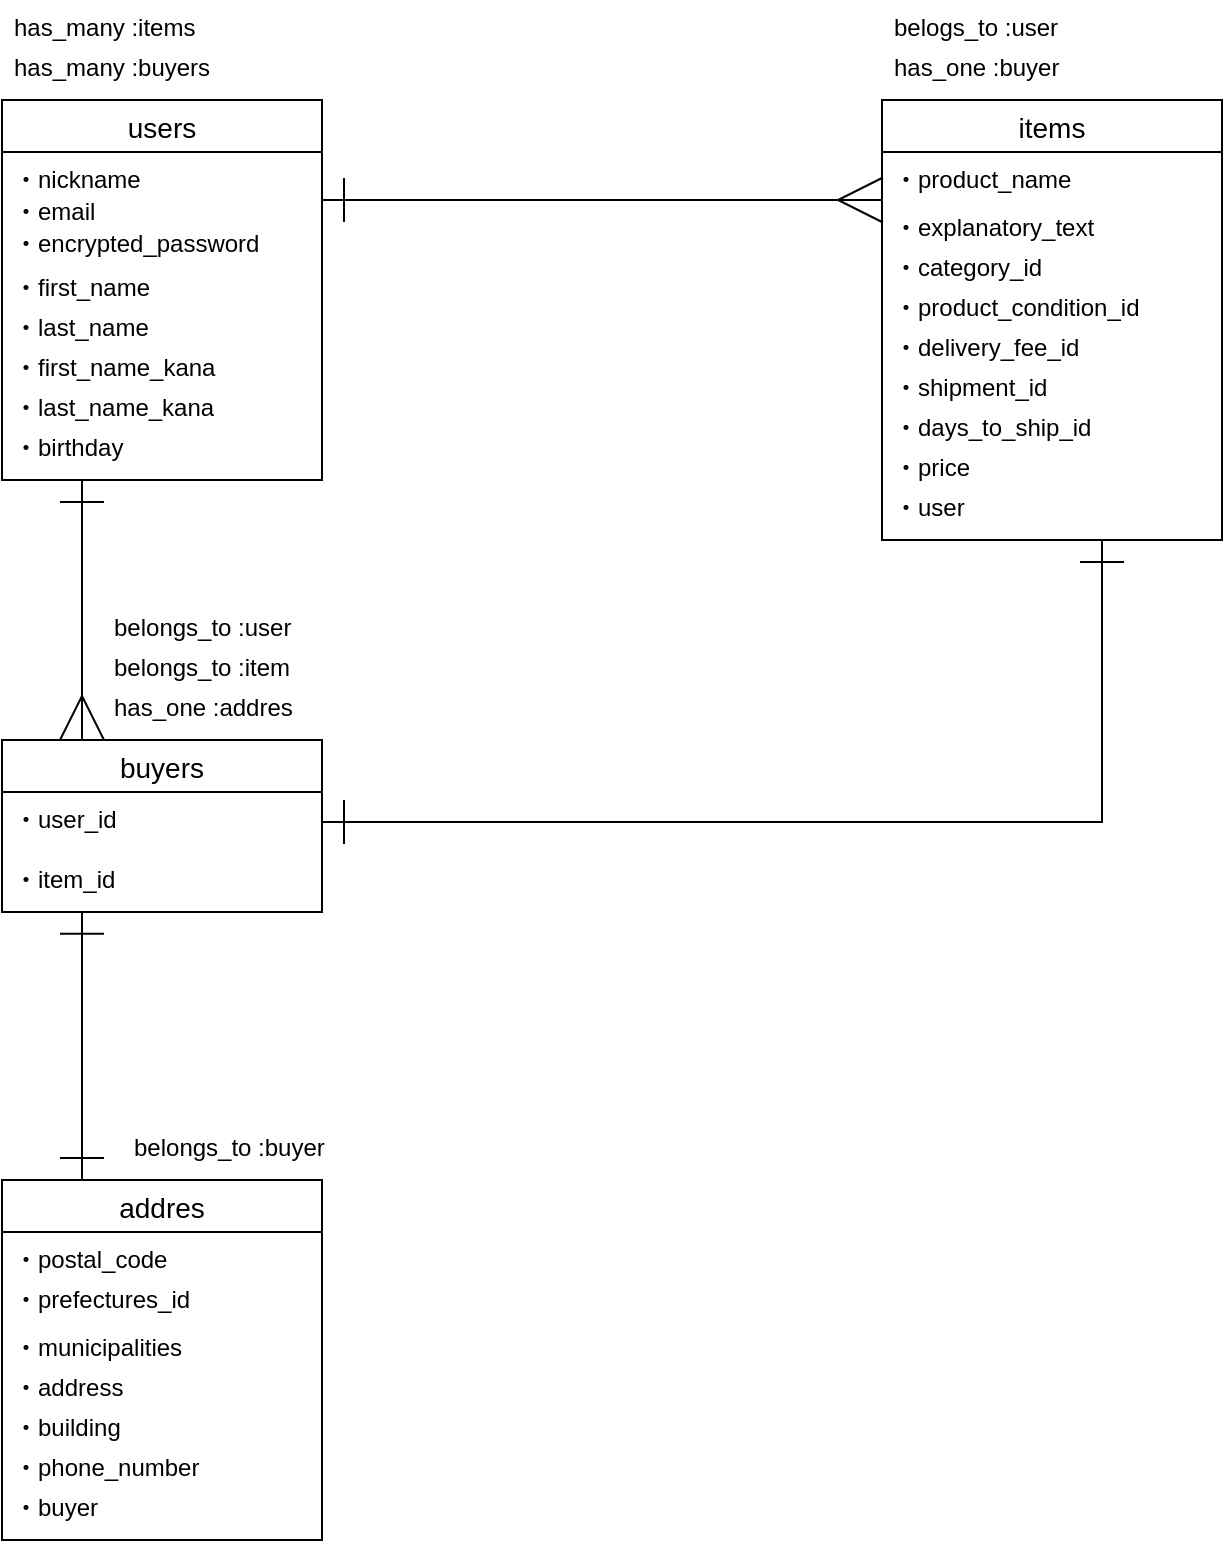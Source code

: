 <mxfile>
    <diagram id="glcmGBBrhRFUydDeI8kB" name="ページ1">
        <mxGraphModel dx="882" dy="515" grid="1" gridSize="10" guides="1" tooltips="1" connect="1" arrows="1" fold="1" page="1" pageScale="1" pageWidth="850" pageHeight="1100" math="0" shadow="0">
            <root>
                <mxCell id="0"/>
                <mxCell id="1" parent="0"/>
                <mxCell id="15" value="users" style="swimlane;fontStyle=0;childLayout=stackLayout;horizontal=1;startSize=26;horizontalStack=0;resizeParent=1;resizeParentMax=0;resizeLast=0;collapsible=1;marginBottom=0;align=center;fontSize=14;" parent="1" vertex="1">
                    <mxGeometry x="140" y="140" width="160" height="190" as="geometry"/>
                </mxCell>
                <mxCell id="17" value="・nickname" style="text;strokeColor=none;fillColor=none;spacingLeft=4;spacingRight=4;overflow=hidden;rotatable=0;points=[[0,0.5],[1,0.5]];portConstraint=eastwest;fontSize=12;" parent="15" vertex="1">
                    <mxGeometry y="26" width="160" height="16" as="geometry"/>
                </mxCell>
                <mxCell id="44" value="・email" style="text;strokeColor=none;fillColor=none;spacingLeft=4;spacingRight=4;overflow=hidden;rotatable=0;points=[[0,0.5],[1,0.5]];portConstraint=eastwest;fontSize=12;" parent="15" vertex="1">
                    <mxGeometry y="42" width="160" height="16" as="geometry"/>
                </mxCell>
                <mxCell id="18" value="・encrypted_password" style="text;strokeColor=none;fillColor=none;spacingLeft=4;spacingRight=4;overflow=hidden;rotatable=0;points=[[0,0.5],[1,0.5]];portConstraint=eastwest;fontSize=12;" parent="15" vertex="1">
                    <mxGeometry y="58" width="160" height="22" as="geometry"/>
                </mxCell>
                <mxCell id="68" value="・first_name" style="text;strokeColor=none;fillColor=none;spacingLeft=4;spacingRight=4;overflow=hidden;rotatable=0;points=[[0,0.5],[1,0.5]];portConstraint=eastwest;fontSize=12;" parent="15" vertex="1">
                    <mxGeometry y="80" width="160" height="20" as="geometry"/>
                </mxCell>
                <mxCell id="70" value="・last_name" style="text;strokeColor=none;fillColor=none;spacingLeft=4;spacingRight=4;overflow=hidden;rotatable=0;points=[[0,0.5],[1,0.5]];portConstraint=eastwest;fontSize=12;" vertex="1" parent="15">
                    <mxGeometry y="100" width="160" height="20" as="geometry"/>
                </mxCell>
                <mxCell id="71" value="・first_name_kana" style="text;strokeColor=none;fillColor=none;spacingLeft=4;spacingRight=4;overflow=hidden;rotatable=0;points=[[0,0.5],[1,0.5]];portConstraint=eastwest;fontSize=12;" vertex="1" parent="15">
                    <mxGeometry y="120" width="160" height="20" as="geometry"/>
                </mxCell>
                <mxCell id="72" value="・last_name_kana" style="text;strokeColor=none;fillColor=none;spacingLeft=4;spacingRight=4;overflow=hidden;rotatable=0;points=[[0,0.5],[1,0.5]];portConstraint=eastwest;fontSize=12;" vertex="1" parent="15">
                    <mxGeometry y="140" width="160" height="20" as="geometry"/>
                </mxCell>
                <mxCell id="73" value="・birthday" style="text;strokeColor=none;fillColor=none;spacingLeft=4;spacingRight=4;overflow=hidden;rotatable=0;points=[[0,0.5],[1,0.5]];portConstraint=eastwest;fontSize=12;" vertex="1" parent="15">
                    <mxGeometry y="160" width="160" height="30" as="geometry"/>
                </mxCell>
                <mxCell id="19" value="items" style="swimlane;fontStyle=0;childLayout=stackLayout;horizontal=1;startSize=26;horizontalStack=0;resizeParent=1;resizeParentMax=0;resizeLast=0;collapsible=1;marginBottom=0;align=center;fontSize=14;" parent="1" vertex="1">
                    <mxGeometry x="580" y="140" width="170" height="220" as="geometry"/>
                </mxCell>
                <mxCell id="21" value="・product_name" style="text;strokeColor=none;fillColor=none;spacingLeft=4;spacingRight=4;overflow=hidden;rotatable=0;points=[[0,0.5],[1,0.5]];portConstraint=eastwest;fontSize=12;" parent="19" vertex="1">
                    <mxGeometry y="26" width="170" height="24" as="geometry"/>
                </mxCell>
                <mxCell id="48" value="・explanatory_text" style="text;strokeColor=none;fillColor=none;spacingLeft=4;spacingRight=4;overflow=hidden;rotatable=0;points=[[0,0.5],[1,0.5]];portConstraint=eastwest;fontSize=12;" parent="19" vertex="1">
                    <mxGeometry y="50" width="170" height="20" as="geometry"/>
                </mxCell>
                <mxCell id="49" value="・category_id" style="text;strokeColor=none;fillColor=none;spacingLeft=4;spacingRight=4;overflow=hidden;rotatable=0;points=[[0,0.5],[1,0.5]];portConstraint=eastwest;fontSize=12;" parent="19" vertex="1">
                    <mxGeometry y="70" width="170" height="20" as="geometry"/>
                </mxCell>
                <mxCell id="67" value="・product_condition_id" style="text;strokeColor=none;fillColor=none;spacingLeft=4;spacingRight=4;overflow=hidden;rotatable=0;points=[[0,0.5],[1,0.5]];portConstraint=eastwest;fontSize=12;" parent="19" vertex="1">
                    <mxGeometry y="90" width="170" height="20" as="geometry"/>
                </mxCell>
                <mxCell id="69" value="・delivery_fee_id" style="text;strokeColor=none;fillColor=none;spacingLeft=4;spacingRight=4;overflow=hidden;rotatable=0;points=[[0,0.5],[1,0.5]];portConstraint=eastwest;fontSize=12;" parent="19" vertex="1">
                    <mxGeometry y="110" width="170" height="20" as="geometry"/>
                </mxCell>
                <mxCell id="86" value="・shipment_id" style="text;strokeColor=none;fillColor=none;spacingLeft=4;spacingRight=4;overflow=hidden;rotatable=0;points=[[0,0.5],[1,0.5]];portConstraint=eastwest;fontSize=12;" vertex="1" parent="19">
                    <mxGeometry y="130" width="170" height="20" as="geometry"/>
                </mxCell>
                <mxCell id="87" value="・days_to_ship_id" style="text;strokeColor=none;fillColor=none;spacingLeft=4;spacingRight=4;overflow=hidden;rotatable=0;points=[[0,0.5],[1,0.5]];portConstraint=eastwest;fontSize=12;" vertex="1" parent="19">
                    <mxGeometry y="150" width="170" height="20" as="geometry"/>
                </mxCell>
                <mxCell id="88" value="・price" style="text;strokeColor=none;fillColor=none;spacingLeft=4;spacingRight=4;overflow=hidden;rotatable=0;points=[[0,0.5],[1,0.5]];portConstraint=eastwest;fontSize=12;" vertex="1" parent="19">
                    <mxGeometry y="170" width="170" height="20" as="geometry"/>
                </mxCell>
                <mxCell id="89" value="・user&#10;" style="text;strokeColor=none;fillColor=none;spacingLeft=4;spacingRight=4;overflow=hidden;rotatable=0;points=[[0,0.5],[1,0.5]];portConstraint=eastwest;fontSize=12;" vertex="1" parent="19">
                    <mxGeometry y="190" width="170" height="30" as="geometry"/>
                </mxCell>
                <mxCell id="25" style="edgeStyle=orthogonalEdgeStyle;rounded=0;orthogonalLoop=1;jettySize=auto;html=1;startArrow=ERone;startFill=0;endArrow=ERmany;endFill=0;endSize=20;startSize=20;" parent="1" source="44" edge="1">
                    <mxGeometry relative="1" as="geometry">
                        <mxPoint x="320" y="211" as="sourcePoint"/>
                        <Array as="points">
                            <mxPoint x="580" y="190"/>
                        </Array>
                        <mxPoint x="580" y="190" as="targetPoint"/>
                    </mxGeometry>
                </mxCell>
                <mxCell id="30" value="buyers" style="swimlane;fontStyle=0;childLayout=stackLayout;horizontal=1;startSize=26;horizontalStack=0;resizeParent=1;resizeParentMax=0;resizeLast=0;collapsible=1;marginBottom=0;align=center;fontSize=14;" parent="1" vertex="1">
                    <mxGeometry x="140" y="460" width="160" height="86" as="geometry"/>
                </mxCell>
                <mxCell id="32" value="・user_id" style="text;strokeColor=none;fillColor=none;spacingLeft=4;spacingRight=4;overflow=hidden;rotatable=0;points=[[0,0.5],[1,0.5]];portConstraint=eastwest;fontSize=12;" parent="30" vertex="1">
                    <mxGeometry y="26" width="160" height="30" as="geometry"/>
                </mxCell>
                <mxCell id="33" value="・item_id" style="text;strokeColor=none;fillColor=none;spacingLeft=4;spacingRight=4;overflow=hidden;rotatable=0;points=[[0,0.5],[1,0.5]];portConstraint=eastwest;fontSize=12;" parent="30" vertex="1">
                    <mxGeometry y="56" width="160" height="30" as="geometry"/>
                </mxCell>
                <mxCell id="34" value="addres" style="swimlane;fontStyle=0;childLayout=stackLayout;horizontal=1;startSize=26;horizontalStack=0;resizeParent=1;resizeParentMax=0;resizeLast=0;collapsible=1;marginBottom=0;align=center;fontSize=14;" parent="1" vertex="1">
                    <mxGeometry x="140" y="680" width="160" height="180" as="geometry"/>
                </mxCell>
                <mxCell id="35" value="・postal_code" style="text;strokeColor=none;fillColor=none;spacingLeft=4;spacingRight=4;overflow=hidden;rotatable=0;points=[[0,0.5],[1,0.5]];portConstraint=eastwest;fontSize=12;" parent="34" vertex="1">
                    <mxGeometry y="26" width="160" height="20" as="geometry"/>
                </mxCell>
                <mxCell id="37" value="・prefectures_id" style="text;strokeColor=none;fillColor=none;spacingLeft=4;spacingRight=4;overflow=hidden;rotatable=0;points=[[0,0.5],[1,0.5]];portConstraint=eastwest;fontSize=12;" parent="34" vertex="1">
                    <mxGeometry y="46" width="160" height="24" as="geometry"/>
                </mxCell>
                <mxCell id="92" value="・municipalities" style="text;strokeColor=none;fillColor=none;spacingLeft=4;spacingRight=4;overflow=hidden;rotatable=0;points=[[0,0.5],[1,0.5]];portConstraint=eastwest;fontSize=12;" vertex="1" parent="34">
                    <mxGeometry y="70" width="160" height="20" as="geometry"/>
                </mxCell>
                <mxCell id="93" value="・address" style="text;strokeColor=none;fillColor=none;spacingLeft=4;spacingRight=4;overflow=hidden;rotatable=0;points=[[0,0.5],[1,0.5]];portConstraint=eastwest;fontSize=12;" vertex="1" parent="34">
                    <mxGeometry y="90" width="160" height="20" as="geometry"/>
                </mxCell>
                <mxCell id="94" value="・building" style="text;strokeColor=none;fillColor=none;spacingLeft=4;spacingRight=4;overflow=hidden;rotatable=0;points=[[0,0.5],[1,0.5]];portConstraint=eastwest;fontSize=12;" vertex="1" parent="34">
                    <mxGeometry y="110" width="160" height="20" as="geometry"/>
                </mxCell>
                <mxCell id="95" value="・phone_number" style="text;strokeColor=none;fillColor=none;spacingLeft=4;spacingRight=4;overflow=hidden;rotatable=0;points=[[0,0.5],[1,0.5]];portConstraint=eastwest;fontSize=12;" vertex="1" parent="34">
                    <mxGeometry y="130" width="160" height="20" as="geometry"/>
                </mxCell>
                <mxCell id="96" value="・buyer" style="text;strokeColor=none;fillColor=none;spacingLeft=4;spacingRight=4;overflow=hidden;rotatable=0;points=[[0,0.5],[1,0.5]];portConstraint=eastwest;fontSize=12;" vertex="1" parent="34">
                    <mxGeometry y="150" width="160" height="30" as="geometry"/>
                </mxCell>
                <mxCell id="43" style="edgeStyle=orthogonalEdgeStyle;rounded=0;orthogonalLoop=1;jettySize=auto;html=1;startArrow=ERone;startFill=0;startSize=20;endArrow=ERone;endFill=0;endSize=20;entryX=1;entryY=0.5;entryDx=0;entryDy=0;" parent="1" target="32" edge="1">
                    <mxGeometry relative="1" as="geometry">
                        <mxPoint x="530" y="571.379" as="targetPoint"/>
                        <mxPoint x="690" y="360" as="sourcePoint"/>
                        <Array as="points">
                            <mxPoint x="690" y="501"/>
                        </Array>
                    </mxGeometry>
                </mxCell>
                <mxCell id="45" value="has_many :buyers" style="text;strokeColor=none;fillColor=none;spacingLeft=4;spacingRight=4;overflow=hidden;rotatable=0;points=[[0,0.5],[1,0.5]];portConstraint=eastwest;fontSize=12;" parent="1" vertex="1">
                    <mxGeometry x="140" y="110" width="160" height="30" as="geometry"/>
                </mxCell>
                <mxCell id="47" value="has_many :items" style="text;strokeColor=none;fillColor=none;spacingLeft=4;spacingRight=4;overflow=hidden;rotatable=0;points=[[0,0.5],[1,0.5]];portConstraint=eastwest;fontSize=12;" parent="1" vertex="1">
                    <mxGeometry x="140" y="90" width="160" height="30" as="geometry"/>
                </mxCell>
                <mxCell id="51" value="has_one :buyer" style="text;strokeColor=none;fillColor=none;spacingLeft=4;spacingRight=4;overflow=hidden;rotatable=0;points=[[0,0.5],[1,0.5]];portConstraint=eastwest;fontSize=12;" parent="1" vertex="1">
                    <mxGeometry x="580" y="110" width="160" height="30" as="geometry"/>
                </mxCell>
                <mxCell id="52" value="belogs_to :user" style="text;strokeColor=none;fillColor=none;spacingLeft=4;spacingRight=4;overflow=hidden;rotatable=0;points=[[0,0.5],[1,0.5]];portConstraint=eastwest;fontSize=12;" parent="1" vertex="1">
                    <mxGeometry x="580" y="90" width="160" height="30" as="geometry"/>
                </mxCell>
                <mxCell id="55" value="belongs_to :item" style="text;strokeColor=none;fillColor=none;spacingLeft=4;spacingRight=4;overflow=hidden;rotatable=0;points=[[0,0.5],[1,0.5]];portConstraint=eastwest;fontSize=12;" parent="1" vertex="1">
                    <mxGeometry x="190" y="410" width="160" height="30" as="geometry"/>
                </mxCell>
                <mxCell id="56" value="has_one :addres" style="text;strokeColor=none;fillColor=none;spacingLeft=4;spacingRight=4;overflow=hidden;rotatable=0;points=[[0,0.5],[1,0.5]];portConstraint=eastwest;fontSize=12;" parent="1" vertex="1">
                    <mxGeometry x="190" y="430" width="160" height="30" as="geometry"/>
                </mxCell>
                <mxCell id="57" value="belongs_to :buyer" style="text;strokeColor=none;fillColor=none;spacingLeft=4;spacingRight=4;overflow=hidden;rotatable=0;points=[[0,0.5],[1,0.5]];portConstraint=eastwest;fontSize=12;" parent="1" vertex="1">
                    <mxGeometry x="200" y="650" width="160" height="30" as="geometry"/>
                </mxCell>
                <mxCell id="62" style="edgeStyle=orthogonalEdgeStyle;rounded=0;orthogonalLoop=1;jettySize=auto;html=1;startArrow=ERone;startFill=0;startSize=20;endArrow=ERmany;endFill=0;endSize=20;entryX=0.25;entryY=0;entryDx=0;entryDy=0;exitX=0.25;exitY=1;exitDx=0;exitDy=0;" parent="1" source="15" target="30" edge="1">
                    <mxGeometry relative="1" as="geometry">
                        <mxPoint x="180" y="280" as="sourcePoint"/>
                        <mxPoint x="180" y="415" as="targetPoint"/>
                        <Array as="points"/>
                    </mxGeometry>
                </mxCell>
                <mxCell id="65" style="edgeStyle=orthogonalEdgeStyle;rounded=0;orthogonalLoop=1;jettySize=auto;html=1;startArrow=ERone;startFill=0;startSize=20;endArrow=ERone;endFill=0;endSize=20;exitX=0.25;exitY=0.995;exitDx=0;exitDy=0;exitPerimeter=0;" parent="1" source="33" edge="1">
                    <mxGeometry relative="1" as="geometry">
                        <mxPoint x="180" y="550" as="sourcePoint"/>
                        <mxPoint x="180" y="680" as="targetPoint"/>
                        <Array as="points"/>
                    </mxGeometry>
                </mxCell>
                <mxCell id="66" value="belongs_to :user" style="text;strokeColor=none;fillColor=none;spacingLeft=4;spacingRight=4;overflow=hidden;rotatable=0;points=[[0,0.5],[1,0.5]];portConstraint=eastwest;fontSize=12;" parent="1" vertex="1">
                    <mxGeometry x="190" y="390" width="160" height="30" as="geometry"/>
                </mxCell>
            </root>
        </mxGraphModel>
    </diagram>
</mxfile>